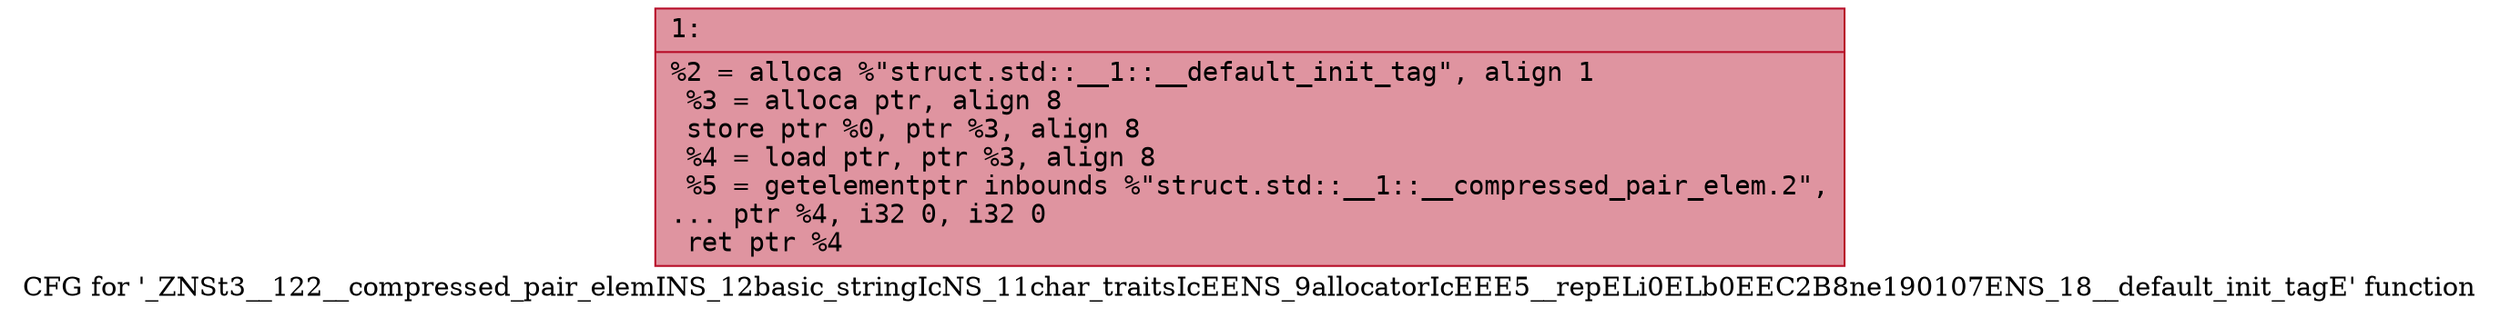 digraph "CFG for '_ZNSt3__122__compressed_pair_elemINS_12basic_stringIcNS_11char_traitsIcEENS_9allocatorIcEEE5__repELi0ELb0EEC2B8ne190107ENS_18__default_init_tagE' function" {
	label="CFG for '_ZNSt3__122__compressed_pair_elemINS_12basic_stringIcNS_11char_traitsIcEENS_9allocatorIcEEE5__repELi0ELb0EEC2B8ne190107ENS_18__default_init_tagE' function";

	Node0x6000006374d0 [shape=record,color="#b70d28ff", style=filled, fillcolor="#b70d2870" fontname="Courier",label="{1:\l|  %2 = alloca %\"struct.std::__1::__default_init_tag\", align 1\l  %3 = alloca ptr, align 8\l  store ptr %0, ptr %3, align 8\l  %4 = load ptr, ptr %3, align 8\l  %5 = getelementptr inbounds %\"struct.std::__1::__compressed_pair_elem.2\",\l... ptr %4, i32 0, i32 0\l  ret ptr %4\l}"];
}
